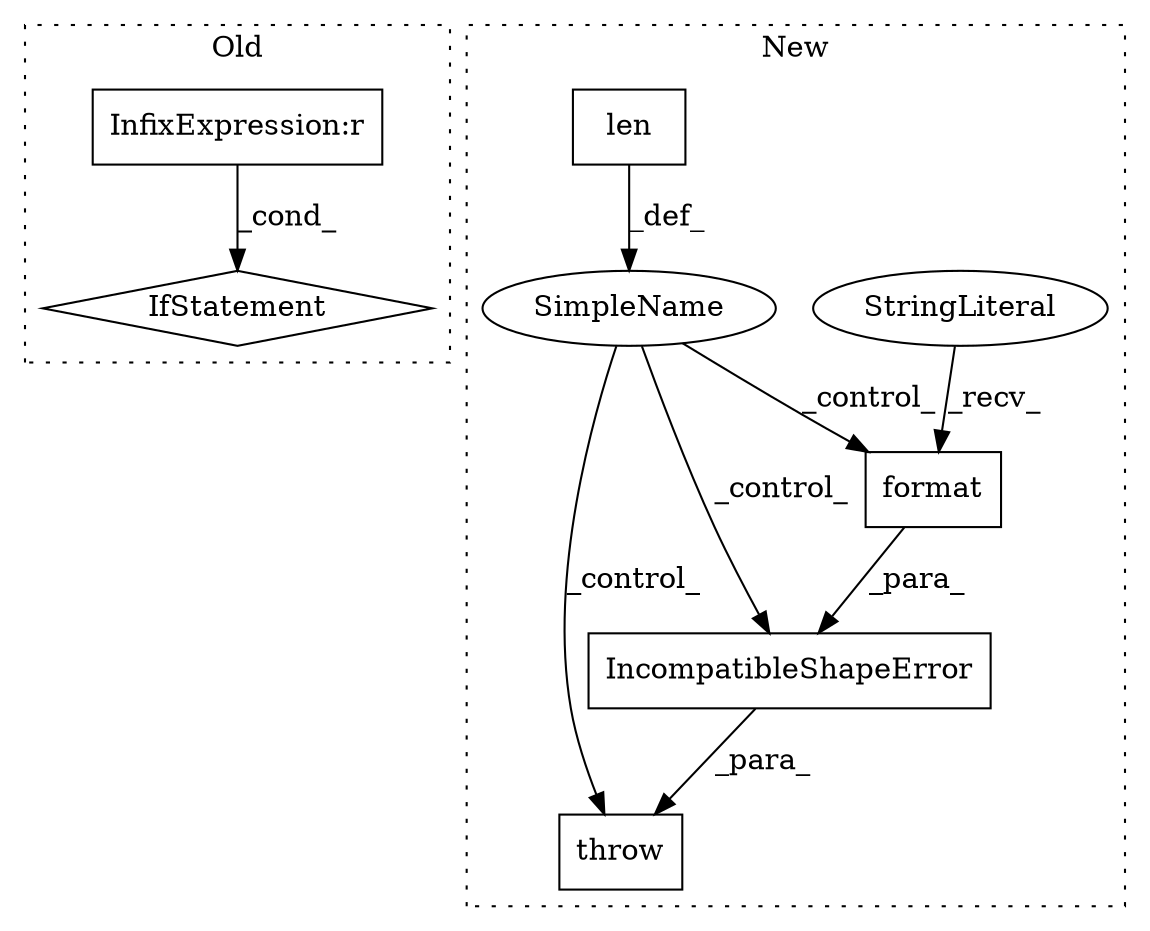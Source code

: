 digraph G {
subgraph cluster0 {
1 [label="IfStatement" a="25" s="45047,45088" l="4,2" shape="diamond"];
5 [label="InfixExpression:r" a="27" s="45068" l="4" shape="box"];
label = "Old";
style="dotted";
}
subgraph cluster1 {
2 [label="IncompatibleShapeError" a="32" s="44836,45011" l="23,1" shape="box"];
3 [label="SimpleName" a="42" s="" l="" shape="ellipse"];
4 [label="throw" a="53" s="44825" l="6" shape="box"];
6 [label="format" a="32" s="44945,45010" l="7,1" shape="box"];
7 [label="StringLiteral" a="45" s="44859" l="85" shape="ellipse"];
8 [label="len" a="32" s="44793,44814" l="4,1" shape="box"];
label = "New";
style="dotted";
}
2 -> 4 [label="_para_"];
3 -> 6 [label="_control_"];
3 -> 4 [label="_control_"];
3 -> 2 [label="_control_"];
5 -> 1 [label="_cond_"];
6 -> 2 [label="_para_"];
7 -> 6 [label="_recv_"];
8 -> 3 [label="_def_"];
}